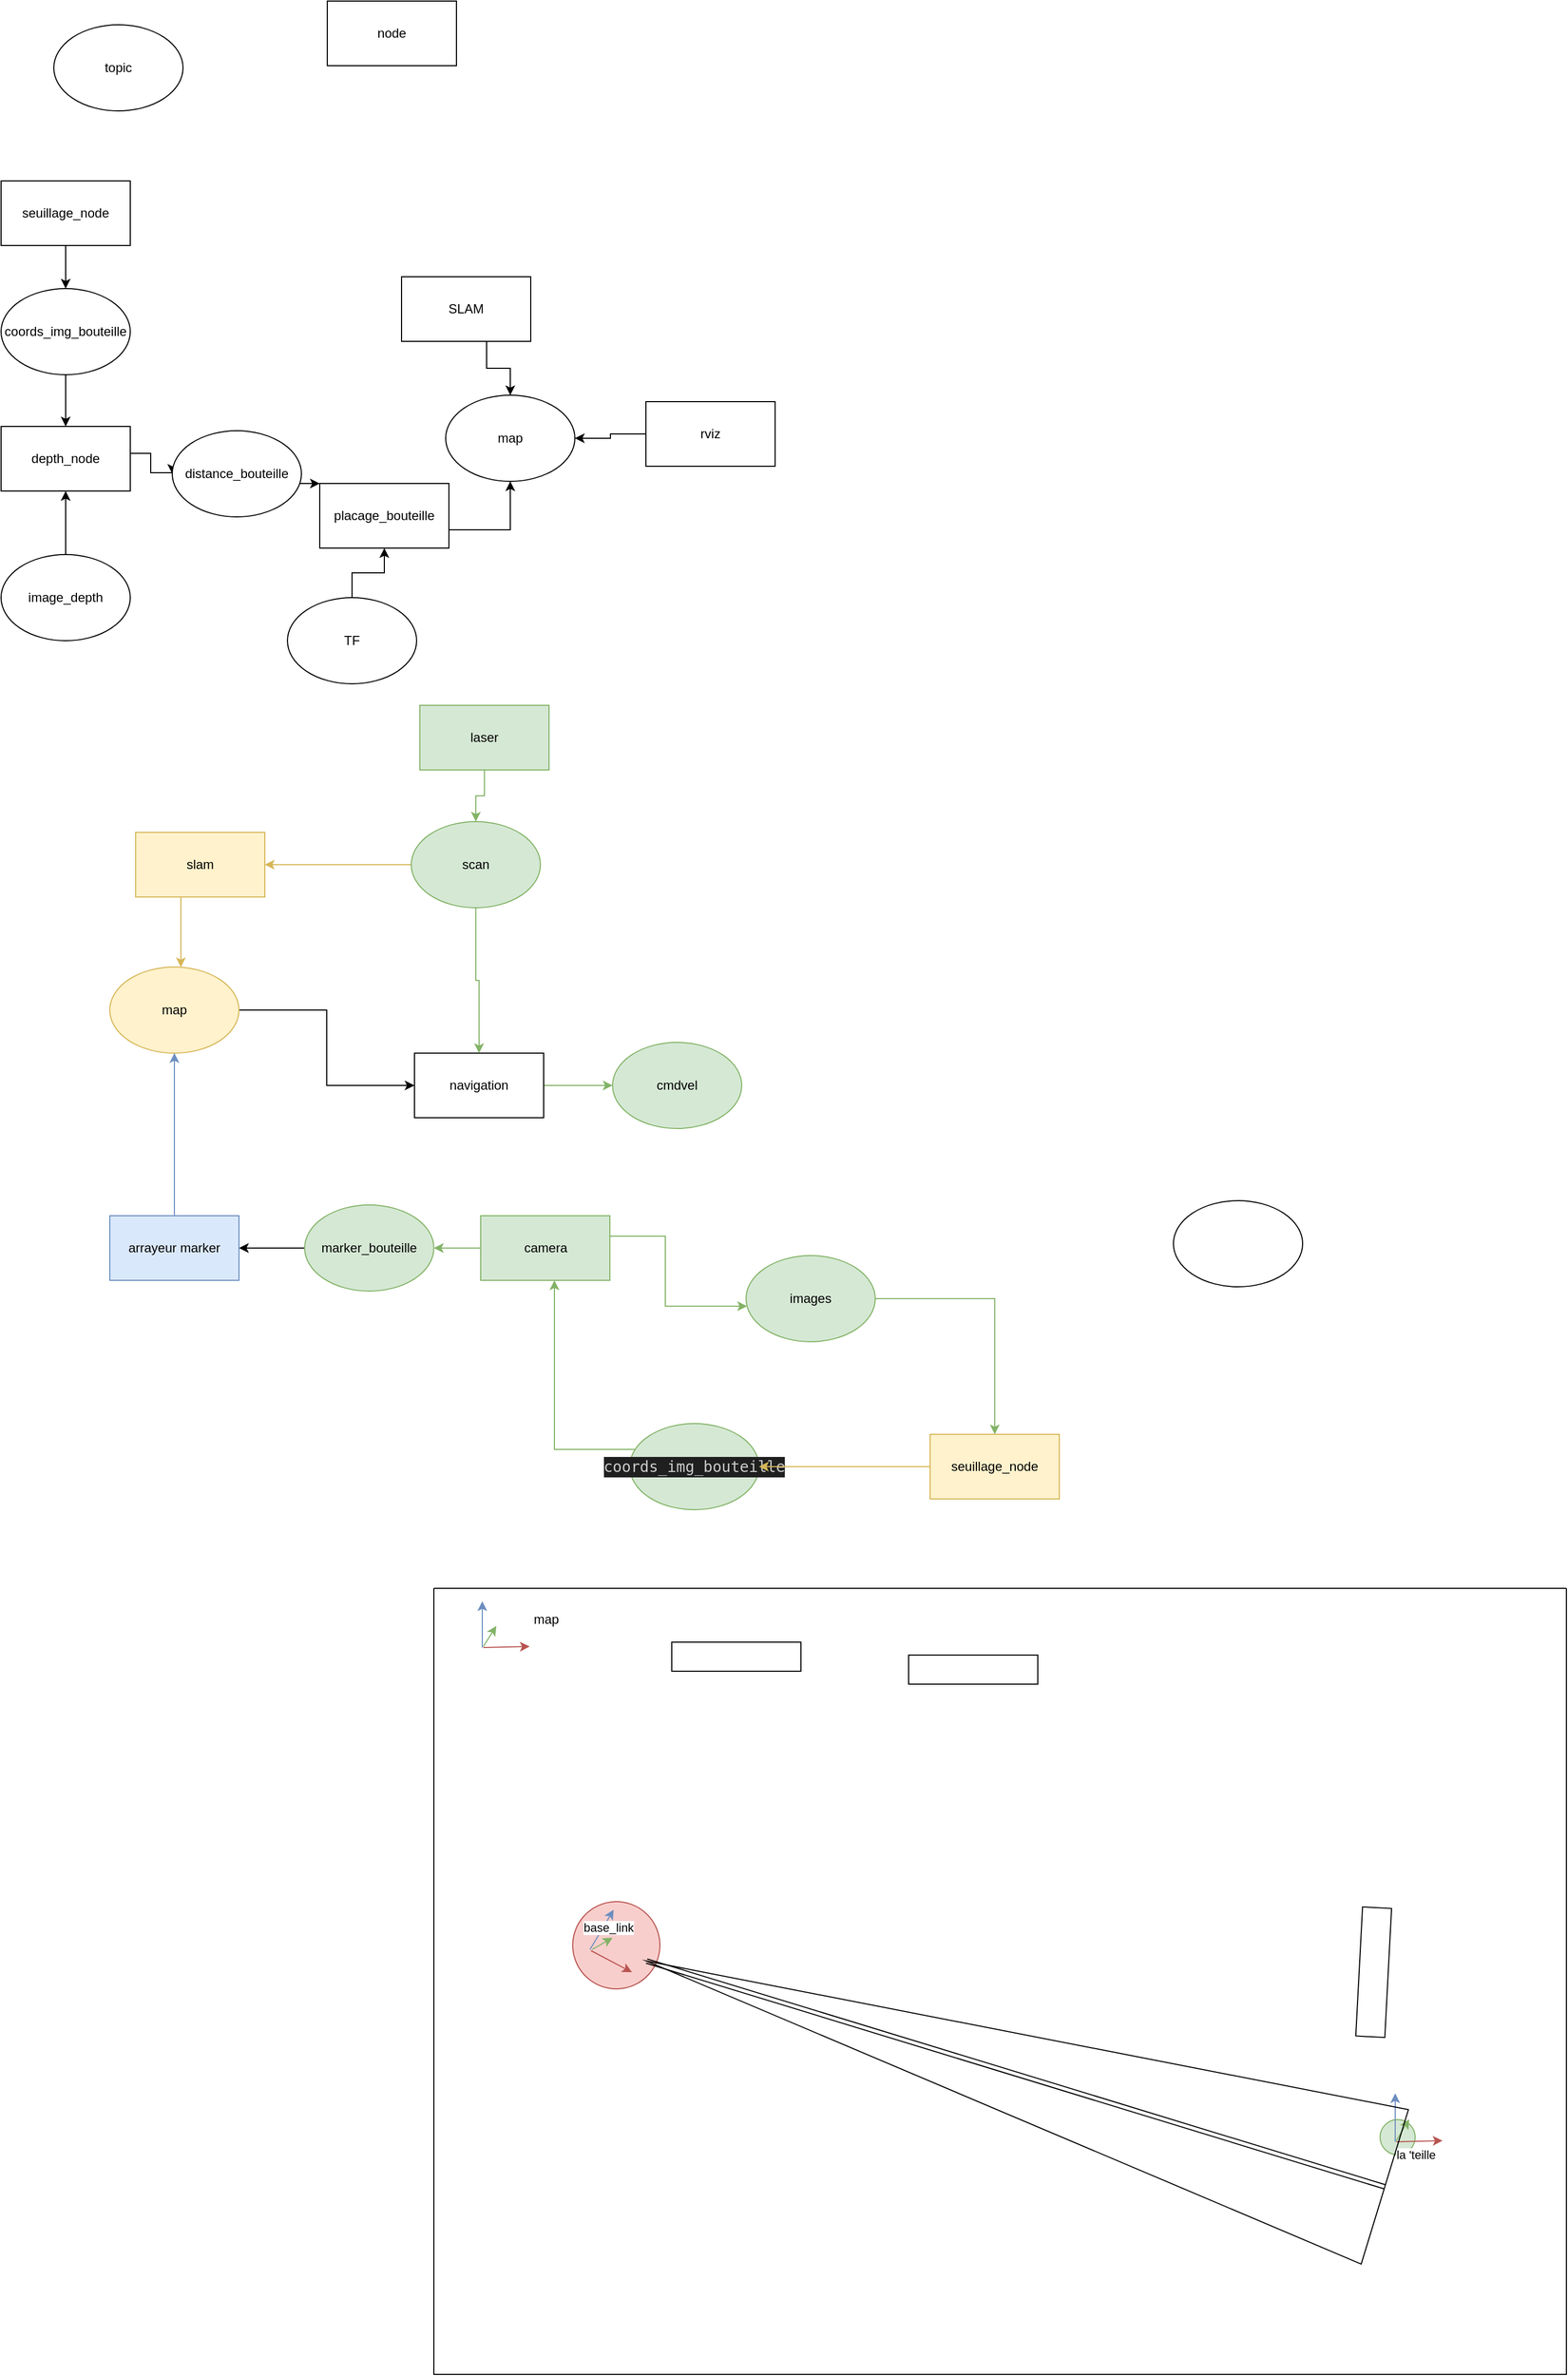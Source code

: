 <mxfile version="22.1.18" type="device">
  <diagram name="Page-1" id="_aw4AVAyZQ3TUYoL24g8">
    <mxGraphModel dx="1434" dy="10836" grid="0" gridSize="10" guides="1" tooltips="1" connect="1" arrows="1" fold="1" page="1" pageScale="1" pageWidth="10000" pageHeight="10000" math="0" shadow="0">
      <root>
        <mxCell id="0" />
        <mxCell id="1" parent="0" />
        <mxCell id="vehhkd1bJvOzg__U1Yoz-1" value="node" style="rounded=0;whiteSpace=wrap;html=1;" parent="1" vertex="1">
          <mxGeometry x="339" y="-129" width="120" height="60" as="geometry" />
        </mxCell>
        <mxCell id="vehhkd1bJvOzg__U1Yoz-2" value="topic" style="ellipse;whiteSpace=wrap;html=1;" parent="1" vertex="1">
          <mxGeometry x="85" y="-107" width="120" height="80" as="geometry" />
        </mxCell>
        <mxCell id="vehhkd1bJvOzg__U1Yoz-10" style="edgeStyle=orthogonalEdgeStyle;rounded=0;orthogonalLoop=1;jettySize=auto;html=1;exitX=1;exitY=0;exitDx=0;exitDy=0;entryX=0;entryY=0.5;entryDx=0;entryDy=0;" parent="1" source="vehhkd1bJvOzg__U1Yoz-3" target="vehhkd1bJvOzg__U1Yoz-4" edge="1">
          <mxGeometry relative="1" as="geometry">
            <Array as="points">
              <mxPoint x="156" y="291" />
              <mxPoint x="175" y="291" />
              <mxPoint x="175" y="309" />
            </Array>
          </mxGeometry>
        </mxCell>
        <mxCell id="vehhkd1bJvOzg__U1Yoz-3" value="depth_node" style="rounded=0;whiteSpace=wrap;html=1;" parent="1" vertex="1">
          <mxGeometry x="36" y="266" width="120" height="60" as="geometry" />
        </mxCell>
        <mxCell id="vehhkd1bJvOzg__U1Yoz-11" style="edgeStyle=orthogonalEdgeStyle;rounded=0;orthogonalLoop=1;jettySize=auto;html=1;" parent="1" source="vehhkd1bJvOzg__U1Yoz-4" target="vehhkd1bJvOzg__U1Yoz-5" edge="1">
          <mxGeometry relative="1" as="geometry">
            <Array as="points">
              <mxPoint x="263" y="340" />
            </Array>
          </mxGeometry>
        </mxCell>
        <mxCell id="vehhkd1bJvOzg__U1Yoz-4" value="distance_bouteille" style="ellipse;whiteSpace=wrap;html=1;" parent="1" vertex="1">
          <mxGeometry x="195" y="270" width="120" height="80" as="geometry" />
        </mxCell>
        <mxCell id="vehhkd1bJvOzg__U1Yoz-9" style="edgeStyle=orthogonalEdgeStyle;rounded=0;orthogonalLoop=1;jettySize=auto;html=1;exitX=1;exitY=0;exitDx=0;exitDy=0;" parent="1" source="vehhkd1bJvOzg__U1Yoz-5" target="vehhkd1bJvOzg__U1Yoz-6" edge="1">
          <mxGeometry relative="1" as="geometry">
            <Array as="points">
              <mxPoint x="429" y="320" />
              <mxPoint x="429" y="362" />
              <mxPoint x="509" y="362" />
            </Array>
          </mxGeometry>
        </mxCell>
        <mxCell id="vehhkd1bJvOzg__U1Yoz-5" value="placage_bouteille" style="rounded=0;whiteSpace=wrap;html=1;" parent="1" vertex="1">
          <mxGeometry x="332" y="319" width="120" height="60" as="geometry" />
        </mxCell>
        <mxCell id="vehhkd1bJvOzg__U1Yoz-6" value="map" style="ellipse;whiteSpace=wrap;html=1;" parent="1" vertex="1">
          <mxGeometry x="449" y="237" width="120" height="80" as="geometry" />
        </mxCell>
        <mxCell id="vehhkd1bJvOzg__U1Yoz-8" style="edgeStyle=orthogonalEdgeStyle;rounded=0;orthogonalLoop=1;jettySize=auto;html=1;exitX=1;exitY=1;exitDx=0;exitDy=0;" parent="1" source="vehhkd1bJvOzg__U1Yoz-7" target="vehhkd1bJvOzg__U1Yoz-6" edge="1">
          <mxGeometry relative="1" as="geometry">
            <Array as="points">
              <mxPoint x="487" y="187" />
              <mxPoint x="487" y="212" />
              <mxPoint x="509" y="212" />
            </Array>
          </mxGeometry>
        </mxCell>
        <mxCell id="vehhkd1bJvOzg__U1Yoz-7" value="SLAM" style="rounded=0;whiteSpace=wrap;html=1;" parent="1" vertex="1">
          <mxGeometry x="408" y="127" width="120" height="60" as="geometry" />
        </mxCell>
        <mxCell id="vehhkd1bJvOzg__U1Yoz-15" style="edgeStyle=orthogonalEdgeStyle;rounded=0;orthogonalLoop=1;jettySize=auto;html=1;" parent="1" source="vehhkd1bJvOzg__U1Yoz-12" target="vehhkd1bJvOzg__U1Yoz-6" edge="1">
          <mxGeometry relative="1" as="geometry" />
        </mxCell>
        <mxCell id="vehhkd1bJvOzg__U1Yoz-12" value="rviz" style="rounded=0;whiteSpace=wrap;html=1;" parent="1" vertex="1">
          <mxGeometry x="635" y="243" width="120" height="60" as="geometry" />
        </mxCell>
        <mxCell id="vehhkd1bJvOzg__U1Yoz-14" style="edgeStyle=orthogonalEdgeStyle;rounded=0;orthogonalLoop=1;jettySize=auto;html=1;exitX=0.5;exitY=0;exitDx=0;exitDy=0;" parent="1" source="vehhkd1bJvOzg__U1Yoz-13" target="vehhkd1bJvOzg__U1Yoz-5" edge="1">
          <mxGeometry relative="1" as="geometry" />
        </mxCell>
        <mxCell id="vehhkd1bJvOzg__U1Yoz-13" value="TF" style="ellipse;whiteSpace=wrap;html=1;" parent="1" vertex="1">
          <mxGeometry x="302" y="425" width="120" height="80" as="geometry" />
        </mxCell>
        <mxCell id="vehhkd1bJvOzg__U1Yoz-16" value="coords_img_bouteille" style="ellipse;whiteSpace=wrap;html=1;" parent="1" vertex="1">
          <mxGeometry x="36" y="138" width="120" height="80" as="geometry" />
        </mxCell>
        <mxCell id="vehhkd1bJvOzg__U1Yoz-18" style="edgeStyle=orthogonalEdgeStyle;rounded=0;orthogonalLoop=1;jettySize=auto;html=1;" parent="1" source="vehhkd1bJvOzg__U1Yoz-17" target="vehhkd1bJvOzg__U1Yoz-16" edge="1">
          <mxGeometry relative="1" as="geometry" />
        </mxCell>
        <mxCell id="vehhkd1bJvOzg__U1Yoz-17" value="seuillage_node" style="rounded=0;whiteSpace=wrap;html=1;" parent="1" vertex="1">
          <mxGeometry x="36" y="38" width="120" height="60" as="geometry" />
        </mxCell>
        <mxCell id="vehhkd1bJvOzg__U1Yoz-19" style="edgeStyle=orthogonalEdgeStyle;rounded=0;orthogonalLoop=1;jettySize=auto;html=1;" parent="1" source="vehhkd1bJvOzg__U1Yoz-16" target="vehhkd1bJvOzg__U1Yoz-3" edge="1">
          <mxGeometry relative="1" as="geometry" />
        </mxCell>
        <mxCell id="vehhkd1bJvOzg__U1Yoz-22" style="edgeStyle=orthogonalEdgeStyle;rounded=0;orthogonalLoop=1;jettySize=auto;html=1;" parent="1" source="vehhkd1bJvOzg__U1Yoz-21" target="vehhkd1bJvOzg__U1Yoz-3" edge="1">
          <mxGeometry relative="1" as="geometry" />
        </mxCell>
        <mxCell id="vehhkd1bJvOzg__U1Yoz-21" value="image_depth" style="ellipse;whiteSpace=wrap;html=1;" parent="1" vertex="1">
          <mxGeometry x="36" y="385" width="120" height="80" as="geometry" />
        </mxCell>
        <mxCell id="J1WuSYv6M6aPYeHkBaQL-12" style="edgeStyle=orthogonalEdgeStyle;rounded=0;orthogonalLoop=1;jettySize=auto;html=1;fillColor=#fff2cc;strokeColor=#d6b656;" parent="1" source="J1WuSYv6M6aPYeHkBaQL-2" target="J1WuSYv6M6aPYeHkBaQL-4" edge="1">
          <mxGeometry relative="1" as="geometry">
            <Array as="points">
              <mxPoint x="203" y="739" />
              <mxPoint x="203" y="739" />
            </Array>
          </mxGeometry>
        </mxCell>
        <mxCell id="J1WuSYv6M6aPYeHkBaQL-2" value="slam" style="rounded=0;whiteSpace=wrap;html=1;fillColor=#fff2cc;strokeColor=#d6b656;" parent="1" vertex="1">
          <mxGeometry x="161" y="643" width="120" height="60" as="geometry" />
        </mxCell>
        <mxCell id="J1WuSYv6M6aPYeHkBaQL-16" style="edgeStyle=orthogonalEdgeStyle;rounded=0;orthogonalLoop=1;jettySize=auto;html=1;fillColor=#d5e8d4;strokeColor=#82b366;" parent="1" source="J1WuSYv6M6aPYeHkBaQL-3" target="J1WuSYv6M6aPYeHkBaQL-6" edge="1">
          <mxGeometry relative="1" as="geometry" />
        </mxCell>
        <mxCell id="J1WuSYv6M6aPYeHkBaQL-3" value="navigation" style="rounded=0;whiteSpace=wrap;html=1;" parent="1" vertex="1">
          <mxGeometry x="420" y="848" width="120" height="60" as="geometry" />
        </mxCell>
        <mxCell id="J1WuSYv6M6aPYeHkBaQL-30" style="edgeStyle=orthogonalEdgeStyle;rounded=0;orthogonalLoop=1;jettySize=auto;html=1;" parent="1" source="J1WuSYv6M6aPYeHkBaQL-4" target="J1WuSYv6M6aPYeHkBaQL-3" edge="1">
          <mxGeometry relative="1" as="geometry" />
        </mxCell>
        <mxCell id="J1WuSYv6M6aPYeHkBaQL-4" value="map" style="ellipse;whiteSpace=wrap;html=1;fillColor=#fff2cc;strokeColor=#d6b656;" parent="1" vertex="1">
          <mxGeometry x="137" y="768" width="120" height="80" as="geometry" />
        </mxCell>
        <mxCell id="J1WuSYv6M6aPYeHkBaQL-6" value="cmdvel" style="ellipse;whiteSpace=wrap;html=1;fillColor=#d5e8d4;strokeColor=#82b366;" parent="1" vertex="1">
          <mxGeometry x="604" y="838" width="120" height="80" as="geometry" />
        </mxCell>
        <mxCell id="J1WuSYv6M6aPYeHkBaQL-90" style="edgeStyle=orthogonalEdgeStyle;rounded=0;orthogonalLoop=1;jettySize=auto;html=1;fillColor=#d5e8d4;strokeColor=#82b366;" parent="1" source="J1WuSYv6M6aPYeHkBaQL-7" target="J1WuSYv6M6aPYeHkBaQL-20" edge="1">
          <mxGeometry relative="1" as="geometry">
            <Array as="points">
              <mxPoint x="550" y="1216" />
            </Array>
          </mxGeometry>
        </mxCell>
        <mxCell id="J1WuSYv6M6aPYeHkBaQL-7" value="&lt;div data-darkreader-inline-bgcolor=&quot;&quot; data-darkreader-inline-color=&quot;&quot; style=&quot;color: rgb(204, 204, 204); background-color: rgb(31, 31, 31); font-family: &amp;quot;Droid Sans Mono&amp;quot;, &amp;quot;monospace&amp;quot;, monospace; font-size: 14px; line-height: 19px; --darkreader-inline-color: #e6e0d8; --darkreader-inline-bgcolor: #1a1d1e;&quot;&gt;coords_img_bouteille&lt;/div&gt;" style="ellipse;whiteSpace=wrap;html=1;fillColor=#d5e8d4;strokeColor=#82b366;" parent="1" vertex="1">
          <mxGeometry x="620" y="1192" width="120" height="80" as="geometry" />
        </mxCell>
        <mxCell id="J1WuSYv6M6aPYeHkBaQL-8" value="" style="ellipse;whiteSpace=wrap;html=1;" parent="1" vertex="1">
          <mxGeometry x="1125" y="985" width="120" height="80" as="geometry" />
        </mxCell>
        <mxCell id="J1WuSYv6M6aPYeHkBaQL-23" style="edgeStyle=orthogonalEdgeStyle;rounded=0;orthogonalLoop=1;jettySize=auto;html=1;fillColor=#fff2cc;strokeColor=#d6b656;" parent="1" source="J1WuSYv6M6aPYeHkBaQL-18" target="J1WuSYv6M6aPYeHkBaQL-7" edge="1">
          <mxGeometry relative="1" as="geometry" />
        </mxCell>
        <mxCell id="J1WuSYv6M6aPYeHkBaQL-18" value="seuillage_node" style="rounded=0;whiteSpace=wrap;html=1;fillColor=#fff2cc;strokeColor=#d6b656;" parent="1" vertex="1">
          <mxGeometry x="899" y="1202" width="120" height="60" as="geometry" />
        </mxCell>
        <mxCell id="J1WuSYv6M6aPYeHkBaQL-22" style="edgeStyle=orthogonalEdgeStyle;rounded=0;orthogonalLoop=1;jettySize=auto;html=1;fillColor=#d5e8d4;strokeColor=#82b366;" parent="1" source="J1WuSYv6M6aPYeHkBaQL-19" target="J1WuSYv6M6aPYeHkBaQL-18" edge="1">
          <mxGeometry relative="1" as="geometry" />
        </mxCell>
        <mxCell id="J1WuSYv6M6aPYeHkBaQL-19" value="images" style="ellipse;whiteSpace=wrap;html=1;fillColor=#d5e8d4;strokeColor=#82b366;" parent="1" vertex="1">
          <mxGeometry x="728" y="1036" width="120" height="80" as="geometry" />
        </mxCell>
        <mxCell id="J1WuSYv6M6aPYeHkBaQL-21" style="edgeStyle=orthogonalEdgeStyle;rounded=0;orthogonalLoop=1;jettySize=auto;html=1;fillColor=#d5e8d4;strokeColor=#82b366;" parent="1" source="J1WuSYv6M6aPYeHkBaQL-20" target="J1WuSYv6M6aPYeHkBaQL-19" edge="1">
          <mxGeometry relative="1" as="geometry">
            <Array as="points">
              <mxPoint x="653" y="1018" />
              <mxPoint x="653" y="1083" />
            </Array>
          </mxGeometry>
        </mxCell>
        <mxCell id="J1WuSYv6M6aPYeHkBaQL-93" style="edgeStyle=orthogonalEdgeStyle;rounded=0;orthogonalLoop=1;jettySize=auto;html=1;fillColor=#d5e8d4;strokeColor=#82b366;" parent="1" source="J1WuSYv6M6aPYeHkBaQL-20" target="J1WuSYv6M6aPYeHkBaQL-92" edge="1">
          <mxGeometry relative="1" as="geometry" />
        </mxCell>
        <mxCell id="J1WuSYv6M6aPYeHkBaQL-20" value="camera" style="rounded=0;whiteSpace=wrap;html=1;fillColor=#d5e8d4;strokeColor=#82b366;" parent="1" vertex="1">
          <mxGeometry x="481.5" y="999" width="120" height="60" as="geometry" />
        </mxCell>
        <mxCell id="J1WuSYv6M6aPYeHkBaQL-26" style="edgeStyle=orthogonalEdgeStyle;rounded=0;orthogonalLoop=1;jettySize=auto;html=1;fillColor=#d5e8d4;strokeColor=#82b366;" parent="1" source="J1WuSYv6M6aPYeHkBaQL-24" target="J1WuSYv6M6aPYeHkBaQL-25" edge="1">
          <mxGeometry relative="1" as="geometry" />
        </mxCell>
        <mxCell id="J1WuSYv6M6aPYeHkBaQL-24" value="laser" style="rounded=0;whiteSpace=wrap;html=1;fillColor=#d5e8d4;strokeColor=#82b366;" parent="1" vertex="1">
          <mxGeometry x="425" y="525" width="120" height="60" as="geometry" />
        </mxCell>
        <mxCell id="J1WuSYv6M6aPYeHkBaQL-27" style="edgeStyle=orthogonalEdgeStyle;rounded=0;orthogonalLoop=1;jettySize=auto;html=1;fillColor=#fff2cc;strokeColor=#d6b656;" parent="1" source="J1WuSYv6M6aPYeHkBaQL-25" target="J1WuSYv6M6aPYeHkBaQL-2" edge="1">
          <mxGeometry relative="1" as="geometry" />
        </mxCell>
        <mxCell id="J1WuSYv6M6aPYeHkBaQL-29" style="edgeStyle=orthogonalEdgeStyle;rounded=0;orthogonalLoop=1;jettySize=auto;html=1;fillColor=#d5e8d4;strokeColor=#82b366;" parent="1" source="J1WuSYv6M6aPYeHkBaQL-25" target="J1WuSYv6M6aPYeHkBaQL-3" edge="1">
          <mxGeometry relative="1" as="geometry" />
        </mxCell>
        <mxCell id="J1WuSYv6M6aPYeHkBaQL-25" value="scan" style="ellipse;whiteSpace=wrap;html=1;fillColor=#d5e8d4;strokeColor=#82b366;" parent="1" vertex="1">
          <mxGeometry x="417" y="633" width="120" height="80" as="geometry" />
        </mxCell>
        <mxCell id="J1WuSYv6M6aPYeHkBaQL-31" value="" style="swimlane;startSize=0;fillColor=none;" parent="1" vertex="1">
          <mxGeometry x="438" y="1345" width="1052" height="730" as="geometry" />
        </mxCell>
        <mxCell id="J1WuSYv6M6aPYeHkBaQL-44" value="" style="group;rotation=0;" parent="J1WuSYv6M6aPYeHkBaQL-31" vertex="1" connectable="0">
          <mxGeometry x="112.998" y="274.002" width="824.002" height="387.404" as="geometry" />
        </mxCell>
        <mxCell id="J1WuSYv6M6aPYeHkBaQL-35" value="" style="ellipse;whiteSpace=wrap;html=1;aspect=fixed;fillColor=#d5e8d4;strokeColor=#82b366;" parent="J1WuSYv6M6aPYeHkBaQL-44" vertex="1">
          <mxGeometry x="765.93" y="219.41" width="32.59" height="32.59" as="geometry" />
        </mxCell>
        <mxCell id="J1WuSYv6M6aPYeHkBaQL-40" value="" style="group;rotation=15;" parent="J1WuSYv6M6aPYeHkBaQL-44" vertex="1" connectable="0">
          <mxGeometry x="9" y="117" width="815.002" height="219.59" as="geometry" />
        </mxCell>
        <mxCell id="J1WuSYv6M6aPYeHkBaQL-38" value="" style="group;rotation=20;" parent="J1WuSYv6M6aPYeHkBaQL-40" vertex="1" connectable="0">
          <mxGeometry x="7" y="-99" width="112.002" height="81" as="geometry" />
        </mxCell>
        <mxCell id="J1WuSYv6M6aPYeHkBaQL-36" value="" style="ellipse;whiteSpace=wrap;html=1;aspect=fixed;fillColor=#f8cecc;strokeColor=#b85450;rotation=20;" parent="J1WuSYv6M6aPYeHkBaQL-38" vertex="1">
          <mxGeometry y="-1" width="81" height="81" as="geometry" />
        </mxCell>
        <mxCell id="J1WuSYv6M6aPYeHkBaQL-72" value="" style="group;rotation=30;" parent="J1WuSYv6M6aPYeHkBaQL-38" vertex="1" connectable="0">
          <mxGeometry x="24.002" y="14.498" width="44" height="50" as="geometry" />
        </mxCell>
        <mxCell id="J1WuSYv6M6aPYeHkBaQL-83" value="" style="group" parent="J1WuSYv6M6aPYeHkBaQL-72" vertex="1" connectable="0">
          <mxGeometry x="-8" y="-8" width="39" height="58" as="geometry" />
        </mxCell>
        <mxCell id="J1WuSYv6M6aPYeHkBaQL-73" value="" style="endArrow=classic;html=1;rounded=0;fillColor=#dae8fc;strokeColor=#6c8ebf;" parent="J1WuSYv6M6aPYeHkBaQL-83" edge="1">
          <mxGeometry width="50" height="50" relative="1" as="geometry">
            <mxPoint y="37" as="sourcePoint" />
            <mxPoint x="22" as="targetPoint" />
          </mxGeometry>
        </mxCell>
        <mxCell id="J1WuSYv6M6aPYeHkBaQL-74" value="" style="endArrow=classic;html=1;rounded=0;fillColor=#f8cecc;strokeColor=#b85450;" parent="J1WuSYv6M6aPYeHkBaQL-83" edge="1">
          <mxGeometry width="50" height="50" relative="1" as="geometry">
            <mxPoint x="1" y="38" as="sourcePoint" />
            <mxPoint x="39" y="58" as="targetPoint" />
          </mxGeometry>
        </mxCell>
        <mxCell id="J1WuSYv6M6aPYeHkBaQL-75" value="" style="endArrow=classic;html=1;rounded=0;fillColor=#d5e8d4;strokeColor=#82b366;" parent="J1WuSYv6M6aPYeHkBaQL-83" edge="1">
          <mxGeometry width="50" height="50" relative="1" as="geometry">
            <mxPoint x="2" y="37" as="sourcePoint" />
            <mxPoint x="21" y="26" as="targetPoint" />
          </mxGeometry>
        </mxCell>
        <mxCell id="J1WuSYv6M6aPYeHkBaQL-81" value="base_link" style="edgeLabel;html=1;align=center;verticalAlign=middle;resizable=0;points=[];" parent="J1WuSYv6M6aPYeHkBaQL-75" vertex="1" connectable="0">
          <mxGeometry x="0.508" relative="1" as="geometry">
            <mxPoint y="-12" as="offset" />
          </mxGeometry>
        </mxCell>
        <mxCell id="J1WuSYv6M6aPYeHkBaQL-85" value="" style="group" parent="J1WuSYv6M6aPYeHkBaQL-40" vertex="1" connectable="0">
          <mxGeometry x="771.002" y="77.998" width="44" height="45" as="geometry" />
        </mxCell>
        <mxCell id="J1WuSYv6M6aPYeHkBaQL-86" value="" style="endArrow=classic;html=1;rounded=0;fillColor=#dae8fc;strokeColor=#6c8ebf;" parent="J1WuSYv6M6aPYeHkBaQL-85" edge="1">
          <mxGeometry width="50" height="50" relative="1" as="geometry">
            <mxPoint y="45" as="sourcePoint" />
            <mxPoint as="targetPoint" />
          </mxGeometry>
        </mxCell>
        <mxCell id="J1WuSYv6M6aPYeHkBaQL-87" value="" style="endArrow=classic;html=1;rounded=0;fillColor=#f8cecc;strokeColor=#b85450;" parent="J1WuSYv6M6aPYeHkBaQL-85" edge="1">
          <mxGeometry width="50" height="50" relative="1" as="geometry">
            <mxPoint x="1" y="45" as="sourcePoint" />
            <mxPoint x="44" y="43.953" as="targetPoint" />
          </mxGeometry>
        </mxCell>
        <mxCell id="J1WuSYv6M6aPYeHkBaQL-88" value="la &#39;teille" style="edgeLabel;html=1;align=center;verticalAlign=middle;resizable=0;points=[];" parent="J1WuSYv6M6aPYeHkBaQL-87" vertex="1" connectable="0">
          <mxGeometry x="-0.083" y="2" relative="1" as="geometry">
            <mxPoint x="-2" y="14" as="offset" />
          </mxGeometry>
        </mxCell>
        <mxCell id="J1WuSYv6M6aPYeHkBaQL-89" value="" style="endArrow=classic;html=1;rounded=0;fillColor=#d5e8d4;strokeColor=#82b366;" parent="J1WuSYv6M6aPYeHkBaQL-85" edge="1">
          <mxGeometry width="50" height="50" relative="1" as="geometry">
            <mxPoint x="1" y="43.953" as="sourcePoint" />
            <mxPoint x="13" y="24.07" as="targetPoint" />
          </mxGeometry>
        </mxCell>
        <mxCell id="J1WuSYv6M6aPYeHkBaQL-42" value="" style="triangle;whiteSpace=wrap;html=1;rotation=-163;fillColor=none;" parent="J1WuSYv6M6aPYeHkBaQL-44" vertex="1">
          <mxGeometry x="69" y="102" width="717" height="150" as="geometry" />
        </mxCell>
        <mxCell id="J1WuSYv6M6aPYeHkBaQL-50" style="rounded=0;orthogonalLoop=1;jettySize=auto;html=1;exitX=0;exitY=0.5;exitDx=0;exitDy=0;entryX=1;entryY=0.5;entryDx=0;entryDy=0;shape=link;" parent="J1WuSYv6M6aPYeHkBaQL-44" source="J1WuSYv6M6aPYeHkBaQL-42" target="J1WuSYv6M6aPYeHkBaQL-42" edge="1">
          <mxGeometry relative="1" as="geometry" />
        </mxCell>
        <mxCell id="J1WuSYv6M6aPYeHkBaQL-32" value="" style="rounded=0;whiteSpace=wrap;html=1;" parent="J1WuSYv6M6aPYeHkBaQL-31" vertex="1">
          <mxGeometry x="221" y="50" width="120" height="27" as="geometry" />
        </mxCell>
        <mxCell id="J1WuSYv6M6aPYeHkBaQL-33" value="" style="rounded=0;whiteSpace=wrap;html=1;" parent="J1WuSYv6M6aPYeHkBaQL-31" vertex="1">
          <mxGeometry x="441" y="62" width="120" height="27" as="geometry" />
        </mxCell>
        <mxCell id="J1WuSYv6M6aPYeHkBaQL-34" value="" style="rounded=0;whiteSpace=wrap;html=1;rotation=-87;" parent="J1WuSYv6M6aPYeHkBaQL-31" vertex="1">
          <mxGeometry x="813" y="343" width="120" height="27" as="geometry" />
        </mxCell>
        <mxCell id="J1WuSYv6M6aPYeHkBaQL-55" value="" style="endArrow=classic;html=1;rounded=0;fillColor=#dae8fc;strokeColor=#6c8ebf;" parent="J1WuSYv6M6aPYeHkBaQL-31" edge="1">
          <mxGeometry width="50" height="50" relative="1" as="geometry">
            <mxPoint x="45" y="55" as="sourcePoint" />
            <mxPoint x="45" y="12" as="targetPoint" />
          </mxGeometry>
        </mxCell>
        <mxCell id="J1WuSYv6M6aPYeHkBaQL-56" value="" style="endArrow=classic;html=1;rounded=0;fillColor=#f8cecc;strokeColor=#b85450;" parent="J1WuSYv6M6aPYeHkBaQL-31" edge="1">
          <mxGeometry width="50" height="50" relative="1" as="geometry">
            <mxPoint x="46" y="55" as="sourcePoint" />
            <mxPoint x="89" y="54" as="targetPoint" />
          </mxGeometry>
        </mxCell>
        <mxCell id="J1WuSYv6M6aPYeHkBaQL-57" value="" style="endArrow=classic;html=1;rounded=0;fillColor=#d5e8d4;strokeColor=#82b366;" parent="J1WuSYv6M6aPYeHkBaQL-31" edge="1">
          <mxGeometry width="50" height="50" relative="1" as="geometry">
            <mxPoint x="46" y="54" as="sourcePoint" />
            <mxPoint x="58" y="35" as="targetPoint" />
          </mxGeometry>
        </mxCell>
        <mxCell id="J1WuSYv6M6aPYeHkBaQL-82" value="map" style="text;html=1;align=center;verticalAlign=middle;resizable=0;points=[];autosize=1;strokeColor=none;fillColor=none;" parent="1" vertex="1">
          <mxGeometry x="521" y="1361" width="41" height="26" as="geometry" />
        </mxCell>
        <mxCell id="J1WuSYv6M6aPYeHkBaQL-103" style="edgeStyle=orthogonalEdgeStyle;rounded=0;orthogonalLoop=1;jettySize=auto;html=1;" parent="1" source="J1WuSYv6M6aPYeHkBaQL-92" target="J1WuSYv6M6aPYeHkBaQL-101" edge="1">
          <mxGeometry relative="1" as="geometry" />
        </mxCell>
        <mxCell id="J1WuSYv6M6aPYeHkBaQL-92" value="marker_bouteille" style="ellipse;whiteSpace=wrap;html=1;fillColor=#d5e8d4;strokeColor=#82b366;" parent="1" vertex="1">
          <mxGeometry x="318" y="989" width="120" height="80" as="geometry" />
        </mxCell>
        <mxCell id="J1WuSYv6M6aPYeHkBaQL-105" style="edgeStyle=orthogonalEdgeStyle;rounded=0;orthogonalLoop=1;jettySize=auto;html=1;fillColor=#dae8fc;strokeColor=#6c8ebf;" parent="1" source="J1WuSYv6M6aPYeHkBaQL-101" target="J1WuSYv6M6aPYeHkBaQL-4" edge="1">
          <mxGeometry relative="1" as="geometry" />
        </mxCell>
        <mxCell id="J1WuSYv6M6aPYeHkBaQL-101" value="arrayeur marker" style="rounded=0;whiteSpace=wrap;html=1;fillColor=#dae8fc;strokeColor=#6c8ebf;" parent="1" vertex="1">
          <mxGeometry x="137" y="999" width="120" height="60" as="geometry" />
        </mxCell>
      </root>
    </mxGraphModel>
  </diagram>
</mxfile>
